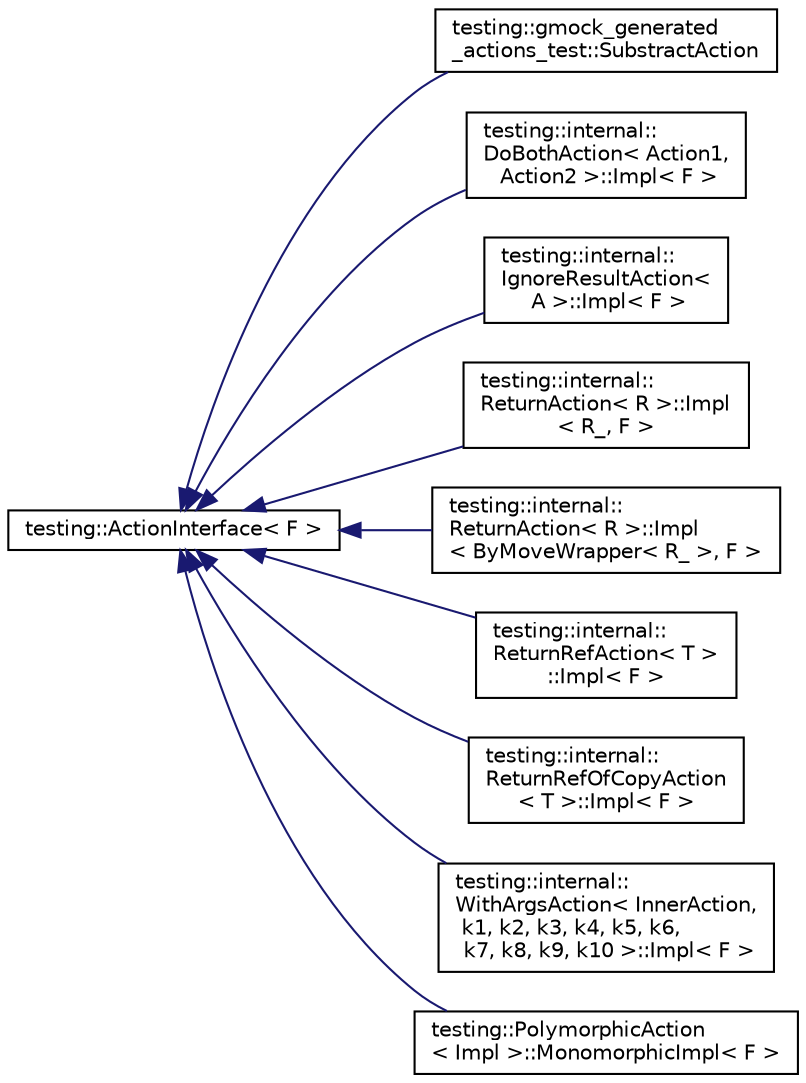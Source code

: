 digraph "クラス階層図"
{
  edge [fontname="Helvetica",fontsize="10",labelfontname="Helvetica",labelfontsize="10"];
  node [fontname="Helvetica",fontsize="10",shape=record];
  rankdir="LR";
  Node0 [label="testing::ActionInterface\< F \>",height=0.2,width=0.4,color="black", fillcolor="white", style="filled",URL="$d6/d8c/classtesting_1_1_action_interface.html"];
  Node0 -> Node1 [dir="back",color="midnightblue",fontsize="10",style="solid",fontname="Helvetica"];
  Node1 [label="testing::gmock_generated\l_actions_test::SubstractAction",height=0.2,width=0.4,color="black", fillcolor="white", style="filled",URL="$d0/df5/classtesting_1_1gmock__generated__actions__test_1_1_substract_action.html"];
  Node0 -> Node2 [dir="back",color="midnightblue",fontsize="10",style="solid",fontname="Helvetica"];
  Node2 [label="testing::internal::\lDoBothAction\< Action1,\l Action2 \>::Impl\< F \>",height=0.2,width=0.4,color="black", fillcolor="white", style="filled",URL="$d6/df8/classtesting_1_1internal_1_1_do_both_action_1_1_impl.html"];
  Node0 -> Node3 [dir="back",color="midnightblue",fontsize="10",style="solid",fontname="Helvetica"];
  Node3 [label="testing::internal::\lIgnoreResultAction\<\l A \>::Impl\< F \>",height=0.2,width=0.4,color="black", fillcolor="white", style="filled",URL="$dd/d50/classtesting_1_1internal_1_1_ignore_result_action_1_1_impl.html"];
  Node0 -> Node4 [dir="back",color="midnightblue",fontsize="10",style="solid",fontname="Helvetica"];
  Node4 [label="testing::internal::\lReturnAction\< R \>::Impl\l\< R_, F \>",height=0.2,width=0.4,color="black", fillcolor="white", style="filled",URL="$d3/d7f/classtesting_1_1internal_1_1_return_action_1_1_impl.html"];
  Node0 -> Node5 [dir="back",color="midnightblue",fontsize="10",style="solid",fontname="Helvetica"];
  Node5 [label="testing::internal::\lReturnAction\< R \>::Impl\l\< ByMoveWrapper\< R_ \>, F \>",height=0.2,width=0.4,color="black", fillcolor="white", style="filled",URL="$df/d5e/classtesting_1_1internal_1_1_return_action_1_1_impl_3_01_by_move_wrapper_3_01_r___01_4_00_01_f_01_4.html"];
  Node0 -> Node6 [dir="back",color="midnightblue",fontsize="10",style="solid",fontname="Helvetica"];
  Node6 [label="testing::internal::\lReturnRefAction\< T \>\l::Impl\< F \>",height=0.2,width=0.4,color="black", fillcolor="white", style="filled",URL="$d5/d73/classtesting_1_1internal_1_1_return_ref_action_1_1_impl.html"];
  Node0 -> Node7 [dir="back",color="midnightblue",fontsize="10",style="solid",fontname="Helvetica"];
  Node7 [label="testing::internal::\lReturnRefOfCopyAction\l\< T \>::Impl\< F \>",height=0.2,width=0.4,color="black", fillcolor="white", style="filled",URL="$d7/dc6/classtesting_1_1internal_1_1_return_ref_of_copy_action_1_1_impl.html"];
  Node0 -> Node8 [dir="back",color="midnightblue",fontsize="10",style="solid",fontname="Helvetica"];
  Node8 [label="testing::internal::\lWithArgsAction\< InnerAction,\l k1, k2, k3, k4, k5, k6,\l k7, k8, k9, k10 \>::Impl\< F \>",height=0.2,width=0.4,color="black", fillcolor="white", style="filled",URL="$d8/ddc/classtesting_1_1internal_1_1_with_args_action_1_1_impl.html"];
  Node0 -> Node9 [dir="back",color="midnightblue",fontsize="10",style="solid",fontname="Helvetica"];
  Node9 [label="testing::PolymorphicAction\l\< Impl \>::MonomorphicImpl\< F \>",height=0.2,width=0.4,color="black", fillcolor="white", style="filled",URL="$dc/d47/classtesting_1_1_polymorphic_action_1_1_monomorphic_impl.html"];
}
